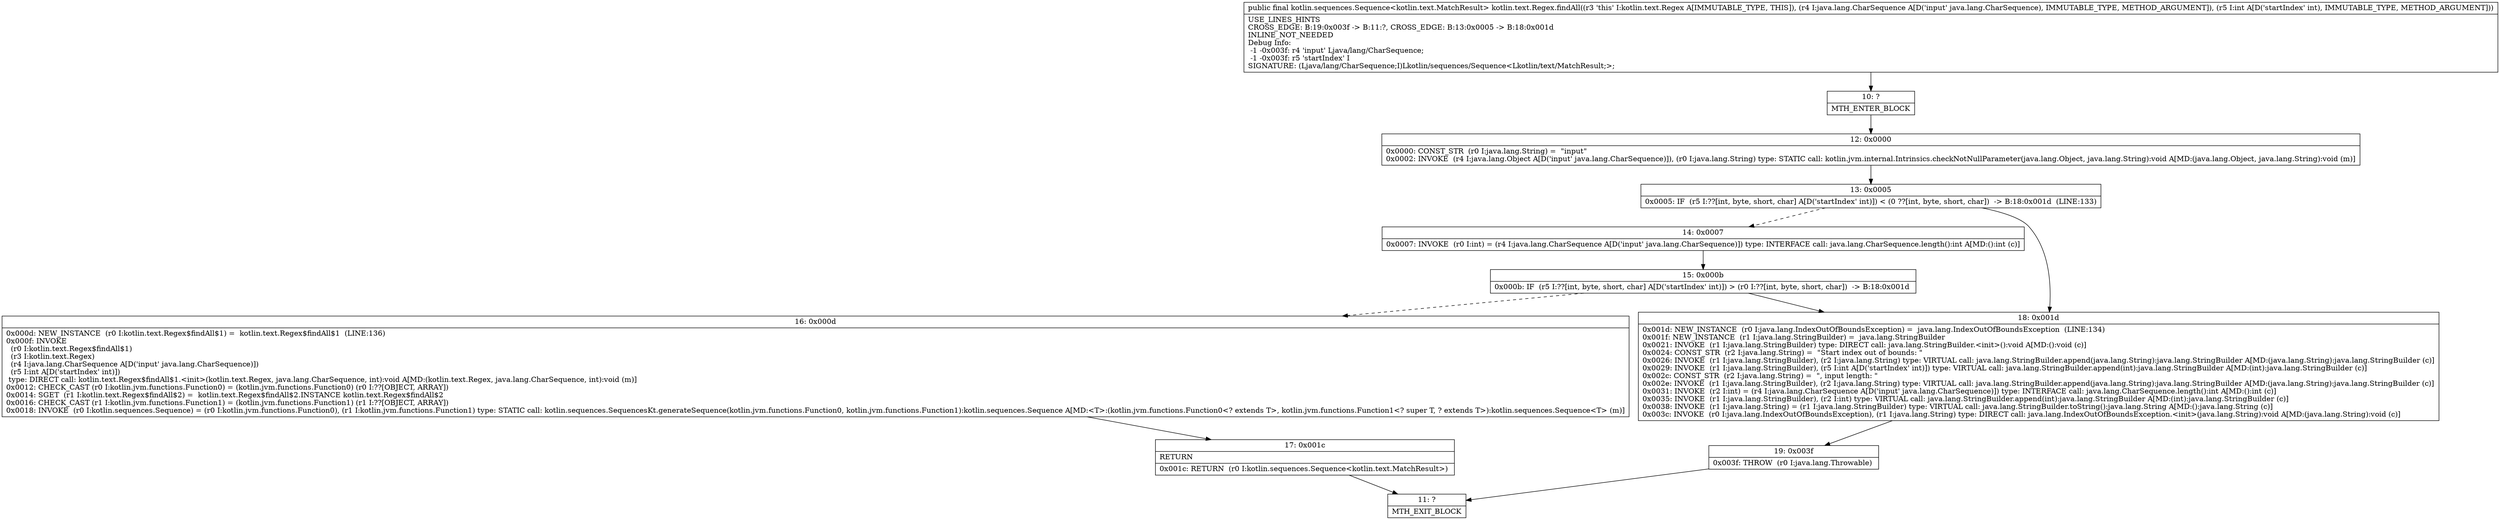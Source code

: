digraph "CFG forkotlin.text.Regex.findAll(Ljava\/lang\/CharSequence;I)Lkotlin\/sequences\/Sequence;" {
Node_10 [shape=record,label="{10\:\ ?|MTH_ENTER_BLOCK\l}"];
Node_12 [shape=record,label="{12\:\ 0x0000|0x0000: CONST_STR  (r0 I:java.lang.String) =  \"input\" \l0x0002: INVOKE  (r4 I:java.lang.Object A[D('input' java.lang.CharSequence)]), (r0 I:java.lang.String) type: STATIC call: kotlin.jvm.internal.Intrinsics.checkNotNullParameter(java.lang.Object, java.lang.String):void A[MD:(java.lang.Object, java.lang.String):void (m)]\l}"];
Node_13 [shape=record,label="{13\:\ 0x0005|0x0005: IF  (r5 I:??[int, byte, short, char] A[D('startIndex' int)]) \< (0 ??[int, byte, short, char])  \-\> B:18:0x001d  (LINE:133)\l}"];
Node_14 [shape=record,label="{14\:\ 0x0007|0x0007: INVOKE  (r0 I:int) = (r4 I:java.lang.CharSequence A[D('input' java.lang.CharSequence)]) type: INTERFACE call: java.lang.CharSequence.length():int A[MD:():int (c)]\l}"];
Node_15 [shape=record,label="{15\:\ 0x000b|0x000b: IF  (r5 I:??[int, byte, short, char] A[D('startIndex' int)]) \> (r0 I:??[int, byte, short, char])  \-\> B:18:0x001d \l}"];
Node_16 [shape=record,label="{16\:\ 0x000d|0x000d: NEW_INSTANCE  (r0 I:kotlin.text.Regex$findAll$1) =  kotlin.text.Regex$findAll$1  (LINE:136)\l0x000f: INVOKE  \l  (r0 I:kotlin.text.Regex$findAll$1)\l  (r3 I:kotlin.text.Regex)\l  (r4 I:java.lang.CharSequence A[D('input' java.lang.CharSequence)])\l  (r5 I:int A[D('startIndex' int)])\l type: DIRECT call: kotlin.text.Regex$findAll$1.\<init\>(kotlin.text.Regex, java.lang.CharSequence, int):void A[MD:(kotlin.text.Regex, java.lang.CharSequence, int):void (m)]\l0x0012: CHECK_CAST (r0 I:kotlin.jvm.functions.Function0) = (kotlin.jvm.functions.Function0) (r0 I:??[OBJECT, ARRAY]) \l0x0014: SGET  (r1 I:kotlin.text.Regex$findAll$2) =  kotlin.text.Regex$findAll$2.INSTANCE kotlin.text.Regex$findAll$2 \l0x0016: CHECK_CAST (r1 I:kotlin.jvm.functions.Function1) = (kotlin.jvm.functions.Function1) (r1 I:??[OBJECT, ARRAY]) \l0x0018: INVOKE  (r0 I:kotlin.sequences.Sequence) = (r0 I:kotlin.jvm.functions.Function0), (r1 I:kotlin.jvm.functions.Function1) type: STATIC call: kotlin.sequences.SequencesKt.generateSequence(kotlin.jvm.functions.Function0, kotlin.jvm.functions.Function1):kotlin.sequences.Sequence A[MD:\<T\>:(kotlin.jvm.functions.Function0\<? extends T\>, kotlin.jvm.functions.Function1\<? super T, ? extends T\>):kotlin.sequences.Sequence\<T\> (m)]\l}"];
Node_17 [shape=record,label="{17\:\ 0x001c|RETURN\l|0x001c: RETURN  (r0 I:kotlin.sequences.Sequence\<kotlin.text.MatchResult\>) \l}"];
Node_11 [shape=record,label="{11\:\ ?|MTH_EXIT_BLOCK\l}"];
Node_18 [shape=record,label="{18\:\ 0x001d|0x001d: NEW_INSTANCE  (r0 I:java.lang.IndexOutOfBoundsException) =  java.lang.IndexOutOfBoundsException  (LINE:134)\l0x001f: NEW_INSTANCE  (r1 I:java.lang.StringBuilder) =  java.lang.StringBuilder \l0x0021: INVOKE  (r1 I:java.lang.StringBuilder) type: DIRECT call: java.lang.StringBuilder.\<init\>():void A[MD:():void (c)]\l0x0024: CONST_STR  (r2 I:java.lang.String) =  \"Start index out of bounds: \" \l0x0026: INVOKE  (r1 I:java.lang.StringBuilder), (r2 I:java.lang.String) type: VIRTUAL call: java.lang.StringBuilder.append(java.lang.String):java.lang.StringBuilder A[MD:(java.lang.String):java.lang.StringBuilder (c)]\l0x0029: INVOKE  (r1 I:java.lang.StringBuilder), (r5 I:int A[D('startIndex' int)]) type: VIRTUAL call: java.lang.StringBuilder.append(int):java.lang.StringBuilder A[MD:(int):java.lang.StringBuilder (c)]\l0x002c: CONST_STR  (r2 I:java.lang.String) =  \", input length: \" \l0x002e: INVOKE  (r1 I:java.lang.StringBuilder), (r2 I:java.lang.String) type: VIRTUAL call: java.lang.StringBuilder.append(java.lang.String):java.lang.StringBuilder A[MD:(java.lang.String):java.lang.StringBuilder (c)]\l0x0031: INVOKE  (r2 I:int) = (r4 I:java.lang.CharSequence A[D('input' java.lang.CharSequence)]) type: INTERFACE call: java.lang.CharSequence.length():int A[MD:():int (c)]\l0x0035: INVOKE  (r1 I:java.lang.StringBuilder), (r2 I:int) type: VIRTUAL call: java.lang.StringBuilder.append(int):java.lang.StringBuilder A[MD:(int):java.lang.StringBuilder (c)]\l0x0038: INVOKE  (r1 I:java.lang.String) = (r1 I:java.lang.StringBuilder) type: VIRTUAL call: java.lang.StringBuilder.toString():java.lang.String A[MD:():java.lang.String (c)]\l0x003c: INVOKE  (r0 I:java.lang.IndexOutOfBoundsException), (r1 I:java.lang.String) type: DIRECT call: java.lang.IndexOutOfBoundsException.\<init\>(java.lang.String):void A[MD:(java.lang.String):void (c)]\l}"];
Node_19 [shape=record,label="{19\:\ 0x003f|0x003f: THROW  (r0 I:java.lang.Throwable) \l}"];
MethodNode[shape=record,label="{public final kotlin.sequences.Sequence\<kotlin.text.MatchResult\> kotlin.text.Regex.findAll((r3 'this' I:kotlin.text.Regex A[IMMUTABLE_TYPE, THIS]), (r4 I:java.lang.CharSequence A[D('input' java.lang.CharSequence), IMMUTABLE_TYPE, METHOD_ARGUMENT]), (r5 I:int A[D('startIndex' int), IMMUTABLE_TYPE, METHOD_ARGUMENT]))  | USE_LINES_HINTS\lCROSS_EDGE: B:19:0x003f \-\> B:11:?, CROSS_EDGE: B:13:0x0005 \-\> B:18:0x001d\lINLINE_NOT_NEEDED\lDebug Info:\l  \-1 \-0x003f: r4 'input' Ljava\/lang\/CharSequence;\l  \-1 \-0x003f: r5 'startIndex' I\lSIGNATURE: (Ljava\/lang\/CharSequence;I)Lkotlin\/sequences\/Sequence\<Lkotlin\/text\/MatchResult;\>;\l}"];
MethodNode -> Node_10;Node_10 -> Node_12;
Node_12 -> Node_13;
Node_13 -> Node_14[style=dashed];
Node_13 -> Node_18;
Node_14 -> Node_15;
Node_15 -> Node_16[style=dashed];
Node_15 -> Node_18;
Node_16 -> Node_17;
Node_17 -> Node_11;
Node_18 -> Node_19;
Node_19 -> Node_11;
}

